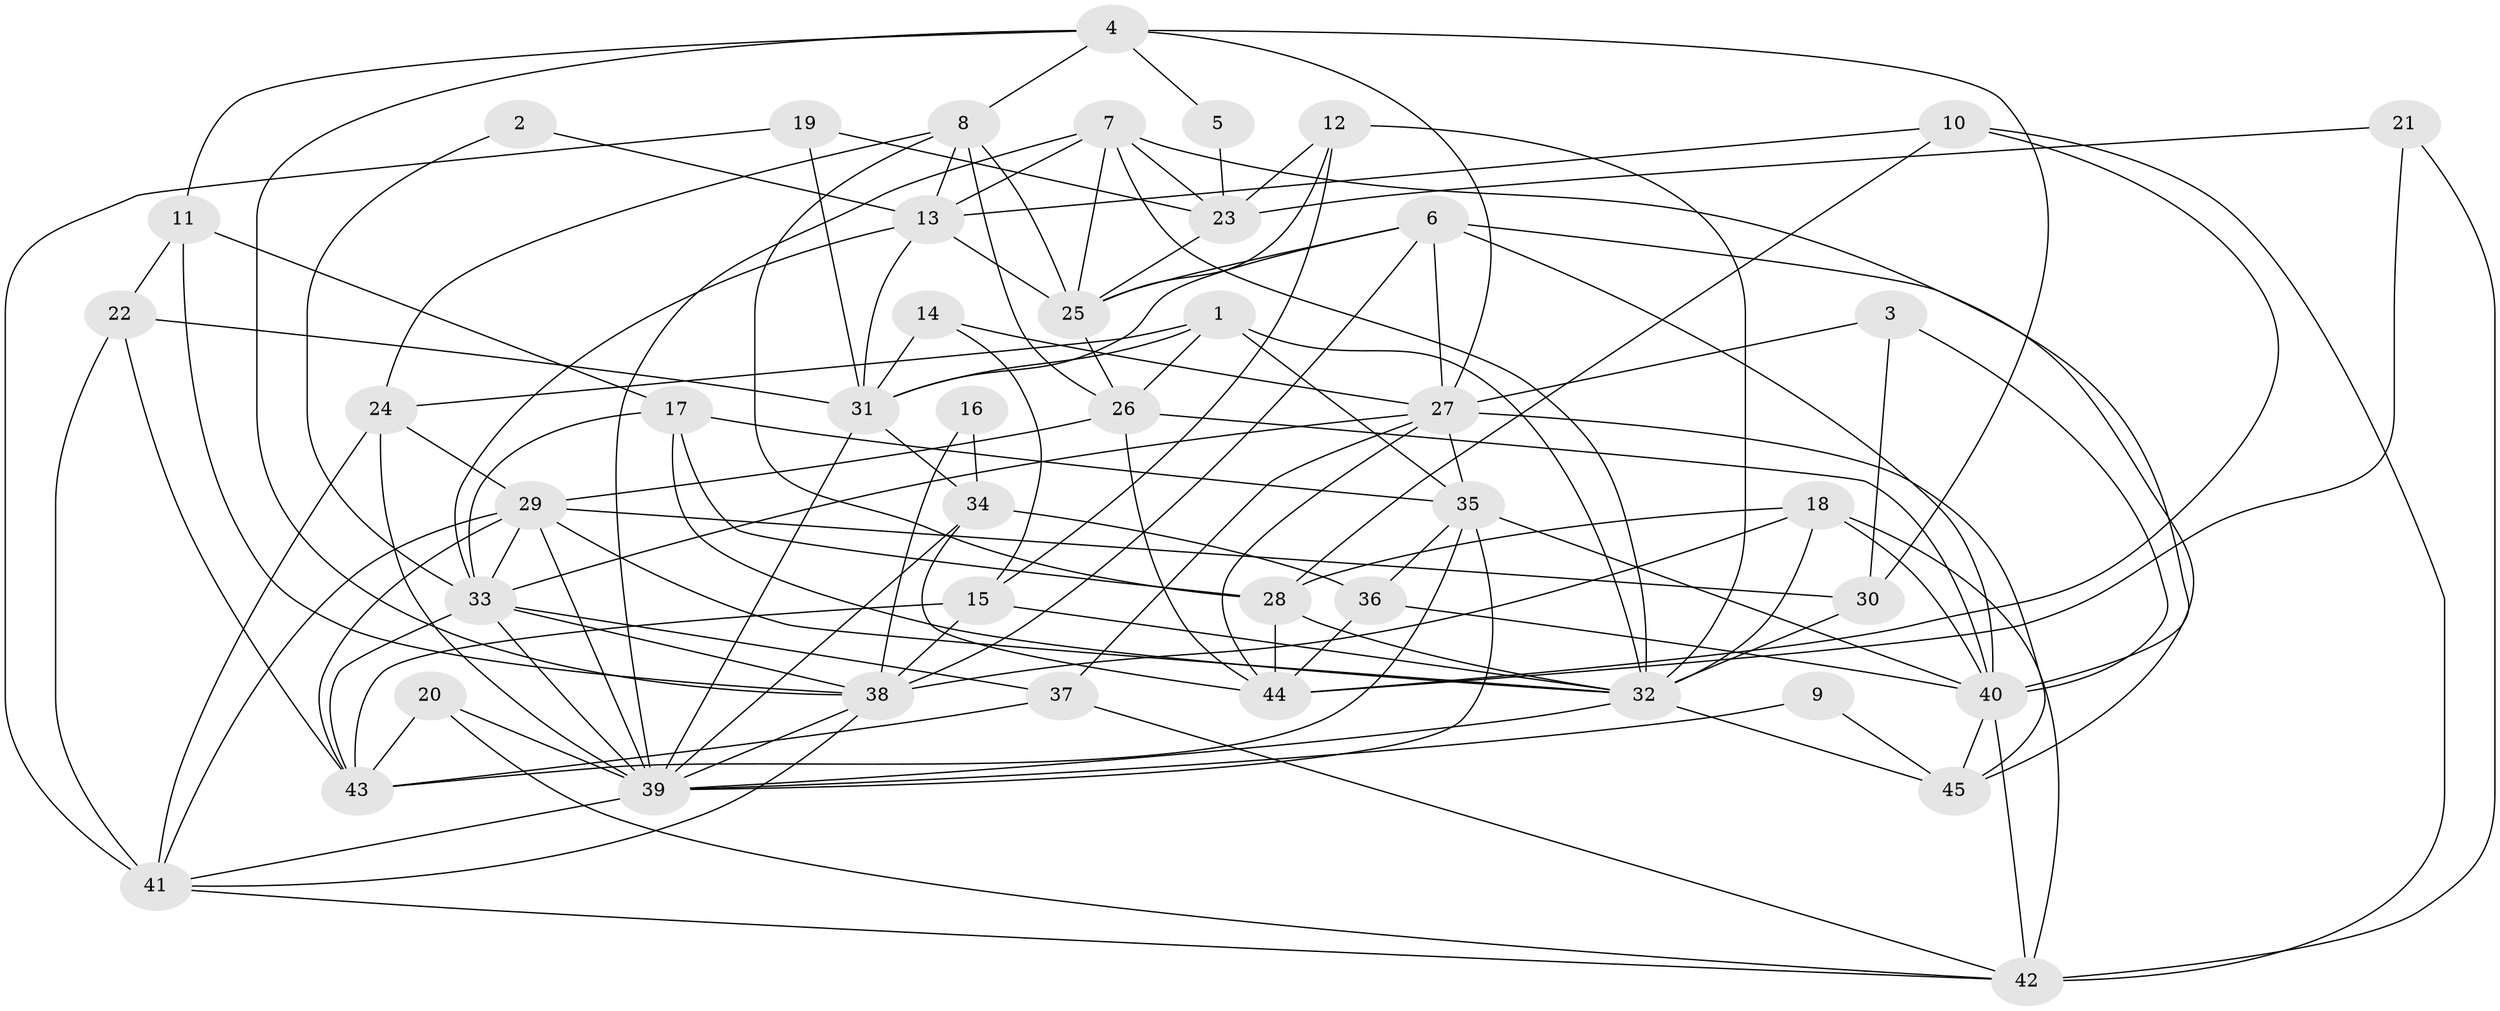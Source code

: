 // original degree distribution, {4: 0.29213483146067415, 3: 0.21348314606741572, 6: 0.11235955056179775, 5: 0.19101123595505617, 2: 0.15730337078651685, 7: 0.02247191011235955, 8: 0.011235955056179775}
// Generated by graph-tools (version 1.1) at 2025/50/03/09/25 03:50:06]
// undirected, 45 vertices, 126 edges
graph export_dot {
graph [start="1"]
  node [color=gray90,style=filled];
  1;
  2;
  3;
  4;
  5;
  6;
  7;
  8;
  9;
  10;
  11;
  12;
  13;
  14;
  15;
  16;
  17;
  18;
  19;
  20;
  21;
  22;
  23;
  24;
  25;
  26;
  27;
  28;
  29;
  30;
  31;
  32;
  33;
  34;
  35;
  36;
  37;
  38;
  39;
  40;
  41;
  42;
  43;
  44;
  45;
  1 -- 24 [weight=1.0];
  1 -- 26 [weight=1.0];
  1 -- 31 [weight=1.0];
  1 -- 32 [weight=1.0];
  1 -- 35 [weight=1.0];
  2 -- 13 [weight=1.0];
  2 -- 33 [weight=1.0];
  3 -- 27 [weight=1.0];
  3 -- 30 [weight=1.0];
  3 -- 40 [weight=1.0];
  4 -- 5 [weight=1.0];
  4 -- 8 [weight=1.0];
  4 -- 11 [weight=1.0];
  4 -- 27 [weight=1.0];
  4 -- 30 [weight=1.0];
  4 -- 38 [weight=1.0];
  5 -- 23 [weight=1.0];
  6 -- 25 [weight=1.0];
  6 -- 27 [weight=1.0];
  6 -- 31 [weight=1.0];
  6 -- 38 [weight=1.0];
  6 -- 40 [weight=1.0];
  6 -- 45 [weight=1.0];
  7 -- 13 [weight=1.0];
  7 -- 23 [weight=1.0];
  7 -- 25 [weight=1.0];
  7 -- 32 [weight=1.0];
  7 -- 39 [weight=1.0];
  7 -- 40 [weight=1.0];
  8 -- 13 [weight=1.0];
  8 -- 24 [weight=1.0];
  8 -- 25 [weight=1.0];
  8 -- 26 [weight=1.0];
  8 -- 28 [weight=1.0];
  9 -- 39 [weight=1.0];
  9 -- 45 [weight=1.0];
  10 -- 13 [weight=1.0];
  10 -- 28 [weight=1.0];
  10 -- 42 [weight=1.0];
  10 -- 44 [weight=1.0];
  11 -- 17 [weight=1.0];
  11 -- 22 [weight=1.0];
  11 -- 38 [weight=1.0];
  12 -- 15 [weight=1.0];
  12 -- 23 [weight=1.0];
  12 -- 25 [weight=1.0];
  12 -- 32 [weight=1.0];
  13 -- 25 [weight=1.0];
  13 -- 31 [weight=1.0];
  13 -- 33 [weight=1.0];
  14 -- 15 [weight=1.0];
  14 -- 27 [weight=1.0];
  14 -- 31 [weight=1.0];
  15 -- 32 [weight=1.0];
  15 -- 38 [weight=1.0];
  15 -- 43 [weight=1.0];
  16 -- 34 [weight=1.0];
  16 -- 38 [weight=1.0];
  17 -- 28 [weight=1.0];
  17 -- 32 [weight=1.0];
  17 -- 33 [weight=1.0];
  17 -- 35 [weight=1.0];
  18 -- 28 [weight=1.0];
  18 -- 32 [weight=1.0];
  18 -- 38 [weight=1.0];
  18 -- 40 [weight=1.0];
  18 -- 42 [weight=1.0];
  19 -- 23 [weight=1.0];
  19 -- 31 [weight=1.0];
  19 -- 41 [weight=1.0];
  20 -- 39 [weight=1.0];
  20 -- 42 [weight=1.0];
  20 -- 43 [weight=1.0];
  21 -- 23 [weight=1.0];
  21 -- 42 [weight=1.0];
  21 -- 44 [weight=1.0];
  22 -- 31 [weight=1.0];
  22 -- 41 [weight=1.0];
  22 -- 43 [weight=1.0];
  23 -- 25 [weight=1.0];
  24 -- 29 [weight=1.0];
  24 -- 39 [weight=1.0];
  24 -- 41 [weight=2.0];
  25 -- 26 [weight=1.0];
  26 -- 29 [weight=2.0];
  26 -- 40 [weight=1.0];
  26 -- 44 [weight=1.0];
  27 -- 33 [weight=1.0];
  27 -- 35 [weight=1.0];
  27 -- 37 [weight=1.0];
  27 -- 44 [weight=1.0];
  27 -- 45 [weight=1.0];
  28 -- 32 [weight=1.0];
  28 -- 44 [weight=1.0];
  29 -- 30 [weight=1.0];
  29 -- 32 [weight=1.0];
  29 -- 33 [weight=1.0];
  29 -- 39 [weight=1.0];
  29 -- 41 [weight=1.0];
  29 -- 43 [weight=1.0];
  30 -- 32 [weight=1.0];
  31 -- 34 [weight=1.0];
  31 -- 39 [weight=1.0];
  32 -- 39 [weight=1.0];
  32 -- 45 [weight=1.0];
  33 -- 37 [weight=1.0];
  33 -- 38 [weight=1.0];
  33 -- 39 [weight=2.0];
  33 -- 43 [weight=1.0];
  34 -- 36 [weight=1.0];
  34 -- 39 [weight=1.0];
  34 -- 44 [weight=1.0];
  35 -- 36 [weight=1.0];
  35 -- 39 [weight=1.0];
  35 -- 40 [weight=1.0];
  35 -- 43 [weight=1.0];
  36 -- 40 [weight=1.0];
  36 -- 44 [weight=1.0];
  37 -- 42 [weight=1.0];
  37 -- 43 [weight=1.0];
  38 -- 39 [weight=1.0];
  38 -- 41 [weight=1.0];
  39 -- 41 [weight=1.0];
  40 -- 42 [weight=1.0];
  40 -- 45 [weight=1.0];
  41 -- 42 [weight=1.0];
}

